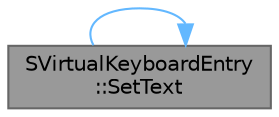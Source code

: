 digraph "SVirtualKeyboardEntry::SetText"
{
 // INTERACTIVE_SVG=YES
 // LATEX_PDF_SIZE
  bgcolor="transparent";
  edge [fontname=Helvetica,fontsize=10,labelfontname=Helvetica,labelfontsize=10];
  node [fontname=Helvetica,fontsize=10,shape=box,height=0.2,width=0.4];
  rankdir="LR";
  Node1 [id="Node000001",label="SVirtualKeyboardEntry\l::SetText",height=0.2,width=0.4,color="gray40", fillcolor="grey60", style="filled", fontcolor="black",tooltip="Sets the text currently being edited."];
  Node1 -> Node1 [id="edge1_Node000001_Node000001",color="steelblue1",style="solid",tooltip=" "];
}
